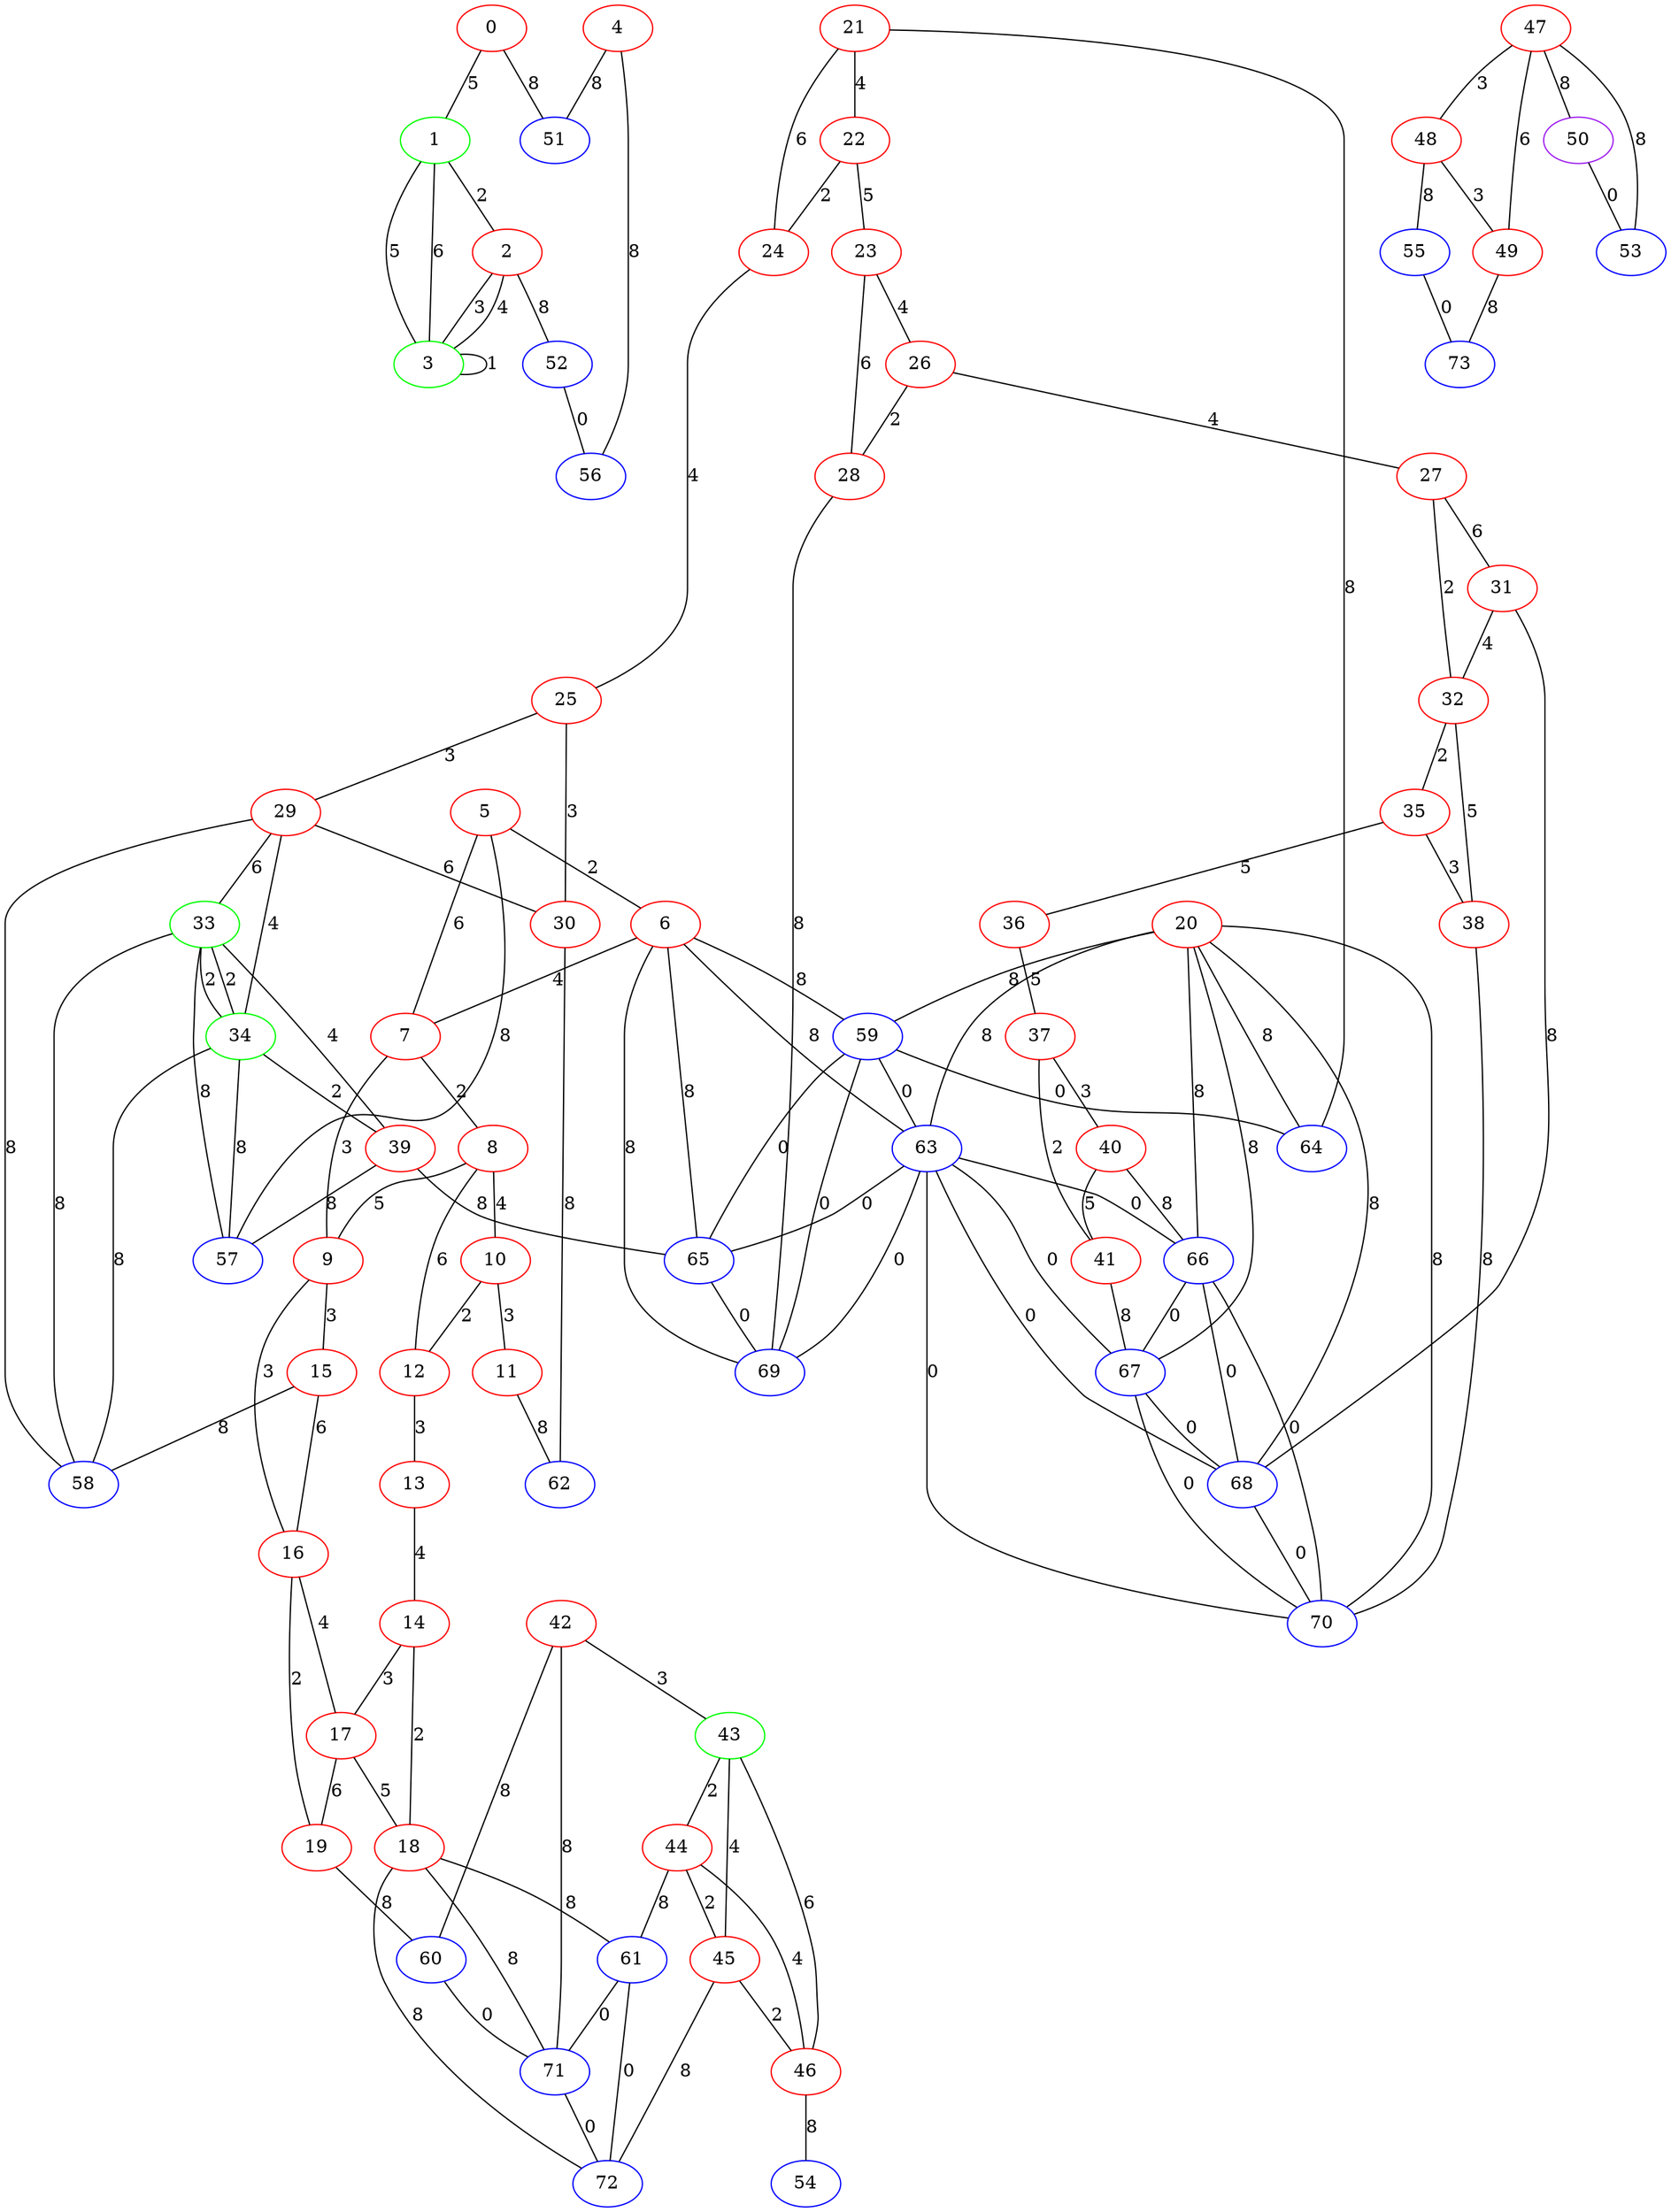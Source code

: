 graph "" {
0 [color=red, weight=1];
1 [color=green, weight=2];
2 [color=red, weight=1];
3 [color=green, weight=2];
4 [color=red, weight=1];
5 [color=red, weight=1];
6 [color=red, weight=1];
7 [color=red, weight=1];
8 [color=red, weight=1];
9 [color=red, weight=1];
10 [color=red, weight=1];
11 [color=red, weight=1];
12 [color=red, weight=1];
13 [color=red, weight=1];
14 [color=red, weight=1];
15 [color=red, weight=1];
16 [color=red, weight=1];
17 [color=red, weight=1];
18 [color=red, weight=1];
19 [color=red, weight=1];
20 [color=red, weight=1];
21 [color=red, weight=1];
22 [color=red, weight=1];
23 [color=red, weight=1];
24 [color=red, weight=1];
25 [color=red, weight=1];
26 [color=red, weight=1];
27 [color=red, weight=1];
28 [color=red, weight=1];
29 [color=red, weight=1];
30 [color=red, weight=1];
31 [color=red, weight=1];
32 [color=red, weight=1];
33 [color=green, weight=2];
34 [color=green, weight=2];
35 [color=red, weight=1];
36 [color=red, weight=1];
37 [color=red, weight=1];
38 [color=red, weight=1];
39 [color=red, weight=1];
40 [color=red, weight=1];
41 [color=red, weight=1];
42 [color=red, weight=1];
43 [color=green, weight=2];
44 [color=red, weight=1];
45 [color=red, weight=1];
46 [color=red, weight=1];
47 [color=red, weight=1];
48 [color=red, weight=1];
49 [color=red, weight=1];
50 [color=purple, weight=4];
51 [color=blue, weight=3];
52 [color=blue, weight=3];
53 [color=blue, weight=3];
54 [color=blue, weight=3];
55 [color=blue, weight=3];
56 [color=blue, weight=3];
57 [color=blue, weight=3];
58 [color=blue, weight=3];
59 [color=blue, weight=3];
60 [color=blue, weight=3];
61 [color=blue, weight=3];
62 [color=blue, weight=3];
63 [color=blue, weight=3];
64 [color=blue, weight=3];
65 [color=blue, weight=3];
66 [color=blue, weight=3];
67 [color=blue, weight=3];
68 [color=blue, weight=3];
69 [color=blue, weight=3];
70 [color=blue, weight=3];
71 [color=blue, weight=3];
72 [color=blue, weight=3];
73 [color=blue, weight=3];
0 -- 1  [key=0, label=5];
0 -- 51  [key=0, label=8];
1 -- 2  [key=0, label=2];
1 -- 3  [key=0, label=5];
1 -- 3  [key=1, label=6];
2 -- 3  [key=0, label=3];
2 -- 3  [key=1, label=4];
2 -- 52  [key=0, label=8];
3 -- 3  [key=0, label=1];
4 -- 56  [key=0, label=8];
4 -- 51  [key=0, label=8];
5 -- 57  [key=0, label=8];
5 -- 6  [key=0, label=2];
5 -- 7  [key=0, label=6];
6 -- 65  [key=0, label=8];
6 -- 69  [key=0, label=8];
6 -- 7  [key=0, label=4];
6 -- 59  [key=0, label=8];
6 -- 63  [key=0, label=8];
7 -- 8  [key=0, label=2];
7 -- 9  [key=0, label=3];
8 -- 9  [key=0, label=5];
8 -- 10  [key=0, label=4];
8 -- 12  [key=0, label=6];
9 -- 16  [key=0, label=3];
9 -- 15  [key=0, label=3];
10 -- 11  [key=0, label=3];
10 -- 12  [key=0, label=2];
11 -- 62  [key=0, label=8];
12 -- 13  [key=0, label=3];
13 -- 14  [key=0, label=4];
14 -- 17  [key=0, label=3];
14 -- 18  [key=0, label=2];
15 -- 16  [key=0, label=6];
15 -- 58  [key=0, label=8];
16 -- 19  [key=0, label=2];
16 -- 17  [key=0, label=4];
17 -- 18  [key=0, label=5];
17 -- 19  [key=0, label=6];
18 -- 72  [key=0, label=8];
18 -- 61  [key=0, label=8];
18 -- 71  [key=0, label=8];
19 -- 60  [key=0, label=8];
20 -- 64  [key=0, label=8];
20 -- 66  [key=0, label=8];
20 -- 67  [key=0, label=8];
20 -- 68  [key=0, label=8];
20 -- 70  [key=0, label=8];
20 -- 59  [key=0, label=8];
20 -- 63  [key=0, label=8];
21 -- 24  [key=0, label=6];
21 -- 64  [key=0, label=8];
21 -- 22  [key=0, label=4];
22 -- 24  [key=0, label=2];
22 -- 23  [key=0, label=5];
23 -- 26  [key=0, label=4];
23 -- 28  [key=0, label=6];
24 -- 25  [key=0, label=4];
25 -- 29  [key=0, label=3];
25 -- 30  [key=0, label=3];
26 -- 27  [key=0, label=4];
26 -- 28  [key=0, label=2];
27 -- 32  [key=0, label=2];
27 -- 31  [key=0, label=6];
28 -- 69  [key=0, label=8];
29 -- 34  [key=0, label=4];
29 -- 58  [key=0, label=8];
29 -- 30  [key=0, label=6];
29 -- 33  [key=0, label=6];
30 -- 62  [key=0, label=8];
31 -- 32  [key=0, label=4];
31 -- 68  [key=0, label=8];
32 -- 35  [key=0, label=2];
32 -- 38  [key=0, label=5];
33 -- 57  [key=0, label=8];
33 -- 34  [key=0, label=2];
33 -- 34  [key=1, label=2];
33 -- 58  [key=0, label=8];
33 -- 39  [key=0, label=4];
34 -- 57  [key=0, label=8];
34 -- 58  [key=0, label=8];
34 -- 39  [key=0, label=2];
35 -- 36  [key=0, label=5];
35 -- 38  [key=0, label=3];
36 -- 37  [key=0, label=5];
37 -- 40  [key=0, label=3];
37 -- 41  [key=0, label=2];
38 -- 70  [key=0, label=8];
39 -- 65  [key=0, label=8];
39 -- 57  [key=0, label=8];
40 -- 41  [key=0, label=5];
40 -- 66  [key=0, label=8];
41 -- 67  [key=0, label=8];
42 -- 43  [key=0, label=3];
42 -- 60  [key=0, label=8];
42 -- 71  [key=0, label=8];
43 -- 44  [key=0, label=2];
43 -- 45  [key=0, label=4];
43 -- 46  [key=0, label=6];
44 -- 45  [key=0, label=2];
44 -- 46  [key=0, label=4];
44 -- 61  [key=0, label=8];
45 -- 72  [key=0, label=8];
45 -- 46  [key=0, label=2];
46 -- 54  [key=0, label=8];
47 -- 48  [key=0, label=3];
47 -- 49  [key=0, label=6];
47 -- 50  [key=0, label=8];
47 -- 53  [key=0, label=8];
48 -- 49  [key=0, label=3];
48 -- 55  [key=0, label=8];
49 -- 73  [key=0, label=8];
50 -- 53  [key=0, label=0];
52 -- 56  [key=0, label=0];
55 -- 73  [key=0, label=0];
59 -- 64  [key=0, label=0];
59 -- 65  [key=0, label=0];
59 -- 69  [key=0, label=0];
59 -- 63  [key=0, label=0];
60 -- 71  [key=0, label=0];
61 -- 72  [key=0, label=0];
61 -- 71  [key=0, label=0];
63 -- 65  [key=0, label=0];
63 -- 66  [key=0, label=0];
63 -- 67  [key=0, label=0];
63 -- 68  [key=0, label=0];
63 -- 69  [key=0, label=0];
63 -- 70  [key=0, label=0];
65 -- 69  [key=0, label=0];
66 -- 67  [key=0, label=0];
66 -- 68  [key=0, label=0];
66 -- 70  [key=0, label=0];
67 -- 68  [key=0, label=0];
67 -- 70  [key=0, label=0];
68 -- 70  [key=0, label=0];
71 -- 72  [key=0, label=0];
}
